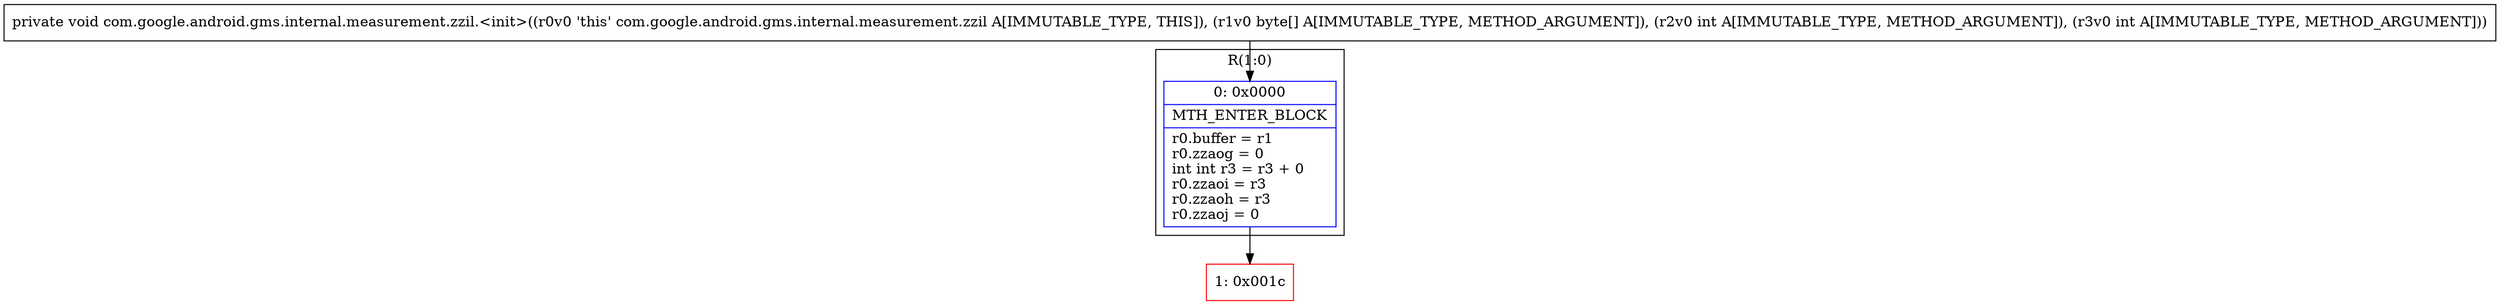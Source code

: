digraph "CFG forcom.google.android.gms.internal.measurement.zzil.\<init\>([BII)V" {
subgraph cluster_Region_1450340026 {
label = "R(1:0)";
node [shape=record,color=blue];
Node_0 [shape=record,label="{0\:\ 0x0000|MTH_ENTER_BLOCK\l|r0.buffer = r1\lr0.zzaog = 0\lint int r3 = r3 + 0\lr0.zzaoi = r3\lr0.zzaoh = r3\lr0.zzaoj = 0\l}"];
}
Node_1 [shape=record,color=red,label="{1\:\ 0x001c}"];
MethodNode[shape=record,label="{private void com.google.android.gms.internal.measurement.zzil.\<init\>((r0v0 'this' com.google.android.gms.internal.measurement.zzil A[IMMUTABLE_TYPE, THIS]), (r1v0 byte[] A[IMMUTABLE_TYPE, METHOD_ARGUMENT]), (r2v0 int A[IMMUTABLE_TYPE, METHOD_ARGUMENT]), (r3v0 int A[IMMUTABLE_TYPE, METHOD_ARGUMENT])) }"];
MethodNode -> Node_0;
Node_0 -> Node_1;
}

